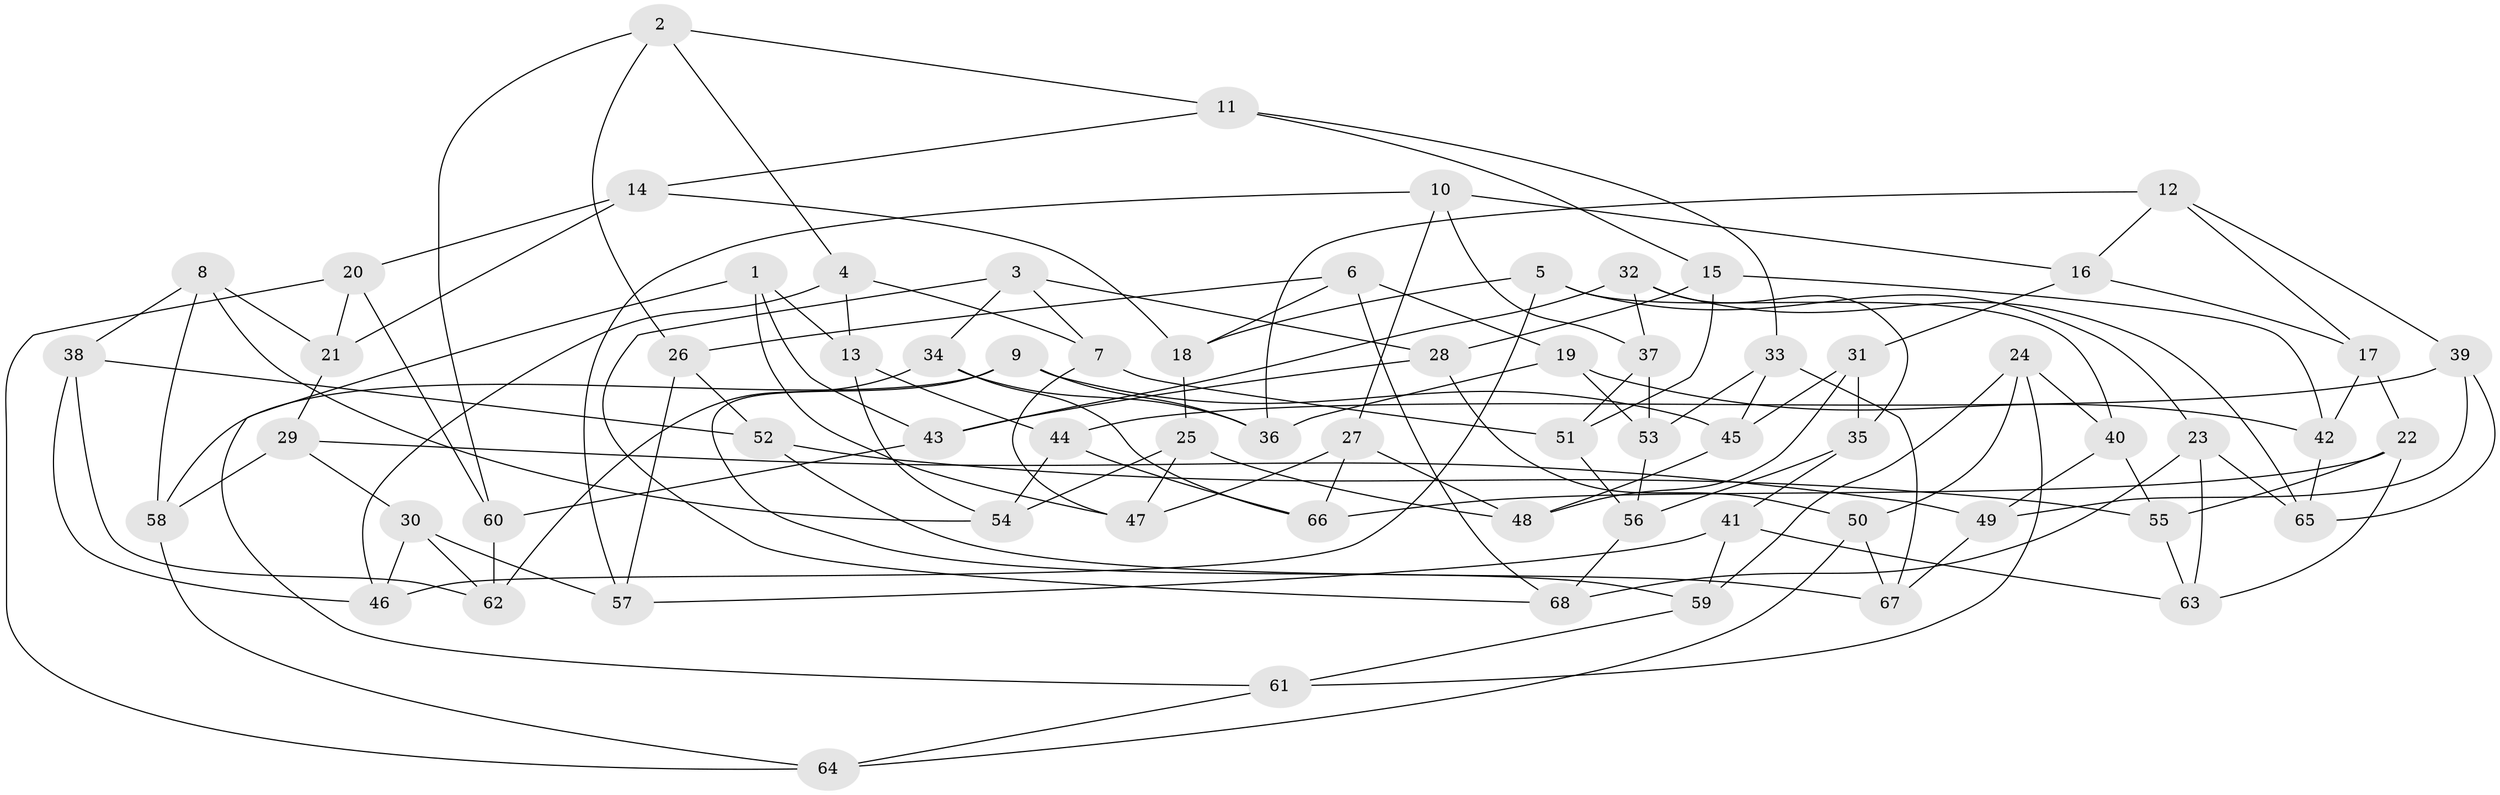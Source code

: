 // coarse degree distribution, {6: 0.2647058823529412, 8: 0.08823529411764706, 10: 0.058823529411764705, 4: 0.35294117647058826, 5: 0.08823529411764706, 3: 0.11764705882352941, 7: 0.029411764705882353}
// Generated by graph-tools (version 1.1) at 2025/54/03/05/25 16:54:48]
// undirected, 68 vertices, 136 edges
graph export_dot {
graph [start="1"]
  node [color=gray90,style=filled];
  1;
  2;
  3;
  4;
  5;
  6;
  7;
  8;
  9;
  10;
  11;
  12;
  13;
  14;
  15;
  16;
  17;
  18;
  19;
  20;
  21;
  22;
  23;
  24;
  25;
  26;
  27;
  28;
  29;
  30;
  31;
  32;
  33;
  34;
  35;
  36;
  37;
  38;
  39;
  40;
  41;
  42;
  43;
  44;
  45;
  46;
  47;
  48;
  49;
  50;
  51;
  52;
  53;
  54;
  55;
  56;
  57;
  58;
  59;
  60;
  61;
  62;
  63;
  64;
  65;
  66;
  67;
  68;
  1 -- 43;
  1 -- 13;
  1 -- 47;
  1 -- 61;
  2 -- 26;
  2 -- 4;
  2 -- 60;
  2 -- 11;
  3 -- 34;
  3 -- 68;
  3 -- 7;
  3 -- 28;
  4 -- 13;
  4 -- 46;
  4 -- 7;
  5 -- 23;
  5 -- 46;
  5 -- 40;
  5 -- 18;
  6 -- 68;
  6 -- 26;
  6 -- 19;
  6 -- 18;
  7 -- 47;
  7 -- 51;
  8 -- 54;
  8 -- 58;
  8 -- 21;
  8 -- 38;
  9 -- 59;
  9 -- 36;
  9 -- 58;
  9 -- 45;
  10 -- 27;
  10 -- 57;
  10 -- 16;
  10 -- 37;
  11 -- 14;
  11 -- 33;
  11 -- 15;
  12 -- 17;
  12 -- 36;
  12 -- 39;
  12 -- 16;
  13 -- 44;
  13 -- 54;
  14 -- 20;
  14 -- 18;
  14 -- 21;
  15 -- 42;
  15 -- 28;
  15 -- 51;
  16 -- 17;
  16 -- 31;
  17 -- 42;
  17 -- 22;
  18 -- 25;
  19 -- 53;
  19 -- 36;
  19 -- 42;
  20 -- 64;
  20 -- 60;
  20 -- 21;
  21 -- 29;
  22 -- 63;
  22 -- 66;
  22 -- 55;
  23 -- 63;
  23 -- 68;
  23 -- 65;
  24 -- 59;
  24 -- 40;
  24 -- 61;
  24 -- 50;
  25 -- 54;
  25 -- 48;
  25 -- 47;
  26 -- 57;
  26 -- 52;
  27 -- 66;
  27 -- 47;
  27 -- 48;
  28 -- 50;
  28 -- 43;
  29 -- 58;
  29 -- 49;
  29 -- 30;
  30 -- 46;
  30 -- 62;
  30 -- 57;
  31 -- 45;
  31 -- 35;
  31 -- 48;
  32 -- 37;
  32 -- 35;
  32 -- 43;
  32 -- 65;
  33 -- 53;
  33 -- 45;
  33 -- 67;
  34 -- 36;
  34 -- 62;
  34 -- 66;
  35 -- 41;
  35 -- 56;
  37 -- 53;
  37 -- 51;
  38 -- 62;
  38 -- 46;
  38 -- 52;
  39 -- 65;
  39 -- 44;
  39 -- 49;
  40 -- 49;
  40 -- 55;
  41 -- 57;
  41 -- 59;
  41 -- 63;
  42 -- 65;
  43 -- 60;
  44 -- 66;
  44 -- 54;
  45 -- 48;
  49 -- 67;
  50 -- 67;
  50 -- 64;
  51 -- 56;
  52 -- 55;
  52 -- 67;
  53 -- 56;
  55 -- 63;
  56 -- 68;
  58 -- 64;
  59 -- 61;
  60 -- 62;
  61 -- 64;
}
